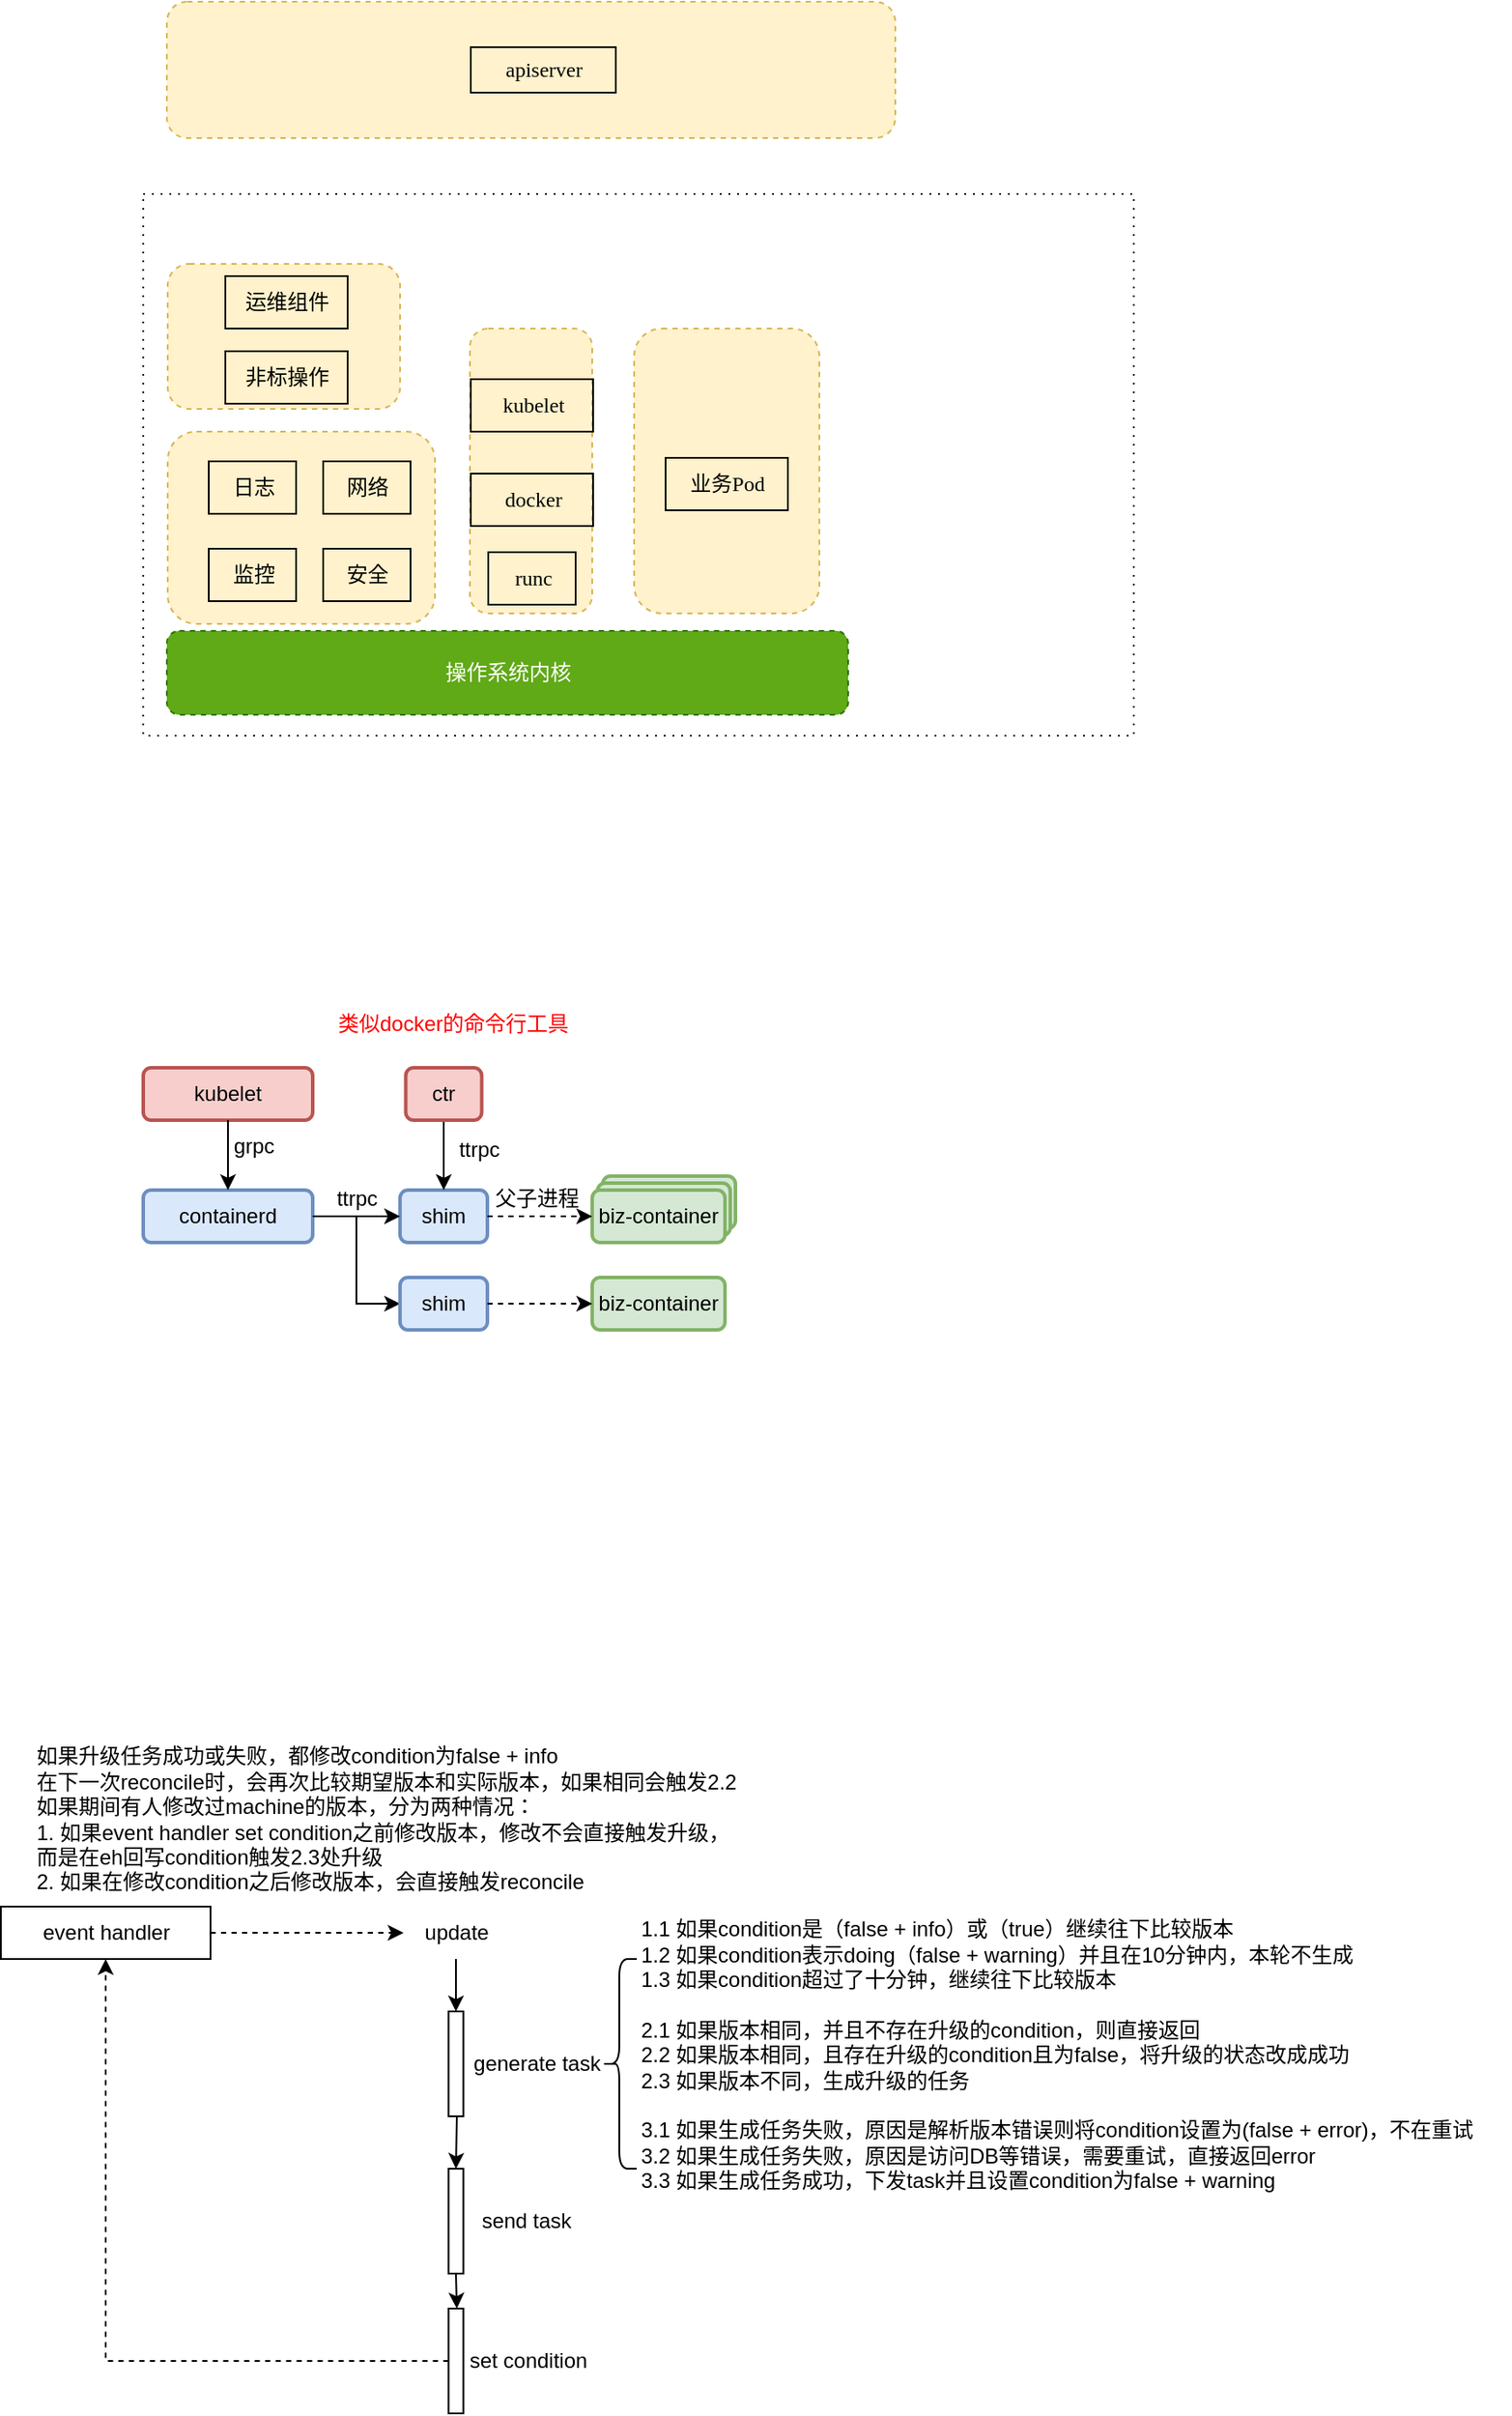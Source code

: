 <mxfile version="20.8.13" type="github">
  <diagram id="cJuy4rX8pp-478NlME3G" name="第 1 页">
    <mxGraphModel dx="1242" dy="742" grid="1" gridSize="10" guides="1" tooltips="1" connect="1" arrows="1" fold="1" page="1" pageScale="1" pageWidth="827" pageHeight="1169" math="0" shadow="0">
      <root>
        <mxCell id="0" />
        <mxCell id="1" parent="0" />
        <mxCell id="cF7I4DhwhSZbUbIOP7T6-1" value="" style="rounded=1;whiteSpace=wrap;html=1;dashed=1;fillColor=#fff2cc;strokeColor=#d6b656;" parent="1" vertex="1">
          <mxGeometry x="146.5" y="270" width="417" height="78" as="geometry" />
        </mxCell>
        <mxCell id="cF7I4DhwhSZbUbIOP7T6-3" value="apiserver" style="text;html=1;align=center;verticalAlign=middle;resizable=0;points=[];autosize=1;strokeColor=default;fillColor=none;fontFamily=source code pro;" parent="1" vertex="1">
          <mxGeometry x="320.5" y="296" width="83" height="26" as="geometry" />
        </mxCell>
        <mxCell id="cF7I4DhwhSZbUbIOP7T6-4" value="" style="rounded=0;whiteSpace=wrap;html=1;dashed=1;fontFamily=source code pro;dashPattern=1 4;" parent="1" vertex="1">
          <mxGeometry x="133" y="380" width="567" height="310" as="geometry" />
        </mxCell>
        <mxCell id="cF7I4DhwhSZbUbIOP7T6-6" value="操作系统内核" style="rounded=1;whiteSpace=wrap;html=1;dashed=1;fillColor=#60a917;strokeColor=#2D7600;fontColor=#ffffff;" parent="1" vertex="1">
          <mxGeometry x="146.5" y="630" width="390" height="48" as="geometry" />
        </mxCell>
        <mxCell id="cF7I4DhwhSZbUbIOP7T6-9" value="" style="rounded=1;whiteSpace=wrap;html=1;dashed=1;fillColor=#fff2cc;strokeColor=#d6b656;" parent="1" vertex="1">
          <mxGeometry x="320" y="457" width="70" height="163" as="geometry" />
        </mxCell>
        <mxCell id="cF7I4DhwhSZbUbIOP7T6-10" value="" style="rounded=1;whiteSpace=wrap;html=1;dashed=1;fillColor=#fff2cc;strokeColor=#d6b656;" parent="1" vertex="1">
          <mxGeometry x="414" y="457" width="106" height="163" as="geometry" />
        </mxCell>
        <mxCell id="cF7I4DhwhSZbUbIOP7T6-12" value="" style="rounded=1;whiteSpace=wrap;html=1;dashed=1;fillColor=#fff2cc;strokeColor=#d6b656;" parent="1" vertex="1">
          <mxGeometry x="147" y="516" width="153" height="110" as="geometry" />
        </mxCell>
        <mxCell id="cF7I4DhwhSZbUbIOP7T6-13" value="" style="rounded=1;whiteSpace=wrap;html=1;dashed=1;fillColor=#fff2cc;strokeColor=#d6b656;" parent="1" vertex="1">
          <mxGeometry x="147" y="420" width="133" height="83" as="geometry" />
        </mxCell>
        <mxCell id="cF7I4DhwhSZbUbIOP7T6-14" value="kubelet" style="text;html=1;align=center;verticalAlign=middle;resizable=0;points=[];autosize=1;strokeColor=default;fillColor=none;fontFamily=source code pro;" parent="1" vertex="1">
          <mxGeometry x="320.5" y="486" width="70" height="30" as="geometry" />
        </mxCell>
        <mxCell id="cF7I4DhwhSZbUbIOP7T6-15" value="docker" style="text;html=1;align=center;verticalAlign=middle;resizable=0;points=[];autosize=1;strokeColor=default;fillColor=none;fontFamily=source code pro;" parent="1" vertex="1">
          <mxGeometry x="320.5" y="540" width="70" height="30" as="geometry" />
        </mxCell>
        <mxCell id="cF7I4DhwhSZbUbIOP7T6-16" value="runc" style="text;html=1;align=center;verticalAlign=middle;resizable=0;points=[];autosize=1;strokeColor=default;fillColor=none;fontFamily=source code pro;" parent="1" vertex="1">
          <mxGeometry x="330.5" y="585" width="50" height="30" as="geometry" />
        </mxCell>
        <mxCell id="cF7I4DhwhSZbUbIOP7T6-17" value="业务Pod" style="text;html=1;align=center;verticalAlign=middle;resizable=0;points=[];autosize=1;strokeColor=default;fillColor=none;fontFamily=source code pro;" parent="1" vertex="1">
          <mxGeometry x="432" y="531" width="70" height="30" as="geometry" />
        </mxCell>
        <mxCell id="cF7I4DhwhSZbUbIOP7T6-18" value="日志" style="text;html=1;align=center;verticalAlign=middle;resizable=0;points=[];autosize=1;strokeColor=default;fillColor=none;fontFamily=source code pro;" parent="1" vertex="1">
          <mxGeometry x="170.5" y="533" width="50" height="30" as="geometry" />
        </mxCell>
        <mxCell id="cF7I4DhwhSZbUbIOP7T6-19" value="网络" style="text;html=1;align=center;verticalAlign=middle;resizable=0;points=[];autosize=1;strokeColor=default;fillColor=none;fontFamily=source code pro;" parent="1" vertex="1">
          <mxGeometry x="236" y="533" width="50" height="30" as="geometry" />
        </mxCell>
        <mxCell id="cF7I4DhwhSZbUbIOP7T6-20" value="监控" style="text;html=1;align=center;verticalAlign=middle;resizable=0;points=[];autosize=1;strokeColor=default;fillColor=none;fontFamily=source code pro;" parent="1" vertex="1">
          <mxGeometry x="170.5" y="583" width="50" height="30" as="geometry" />
        </mxCell>
        <mxCell id="cF7I4DhwhSZbUbIOP7T6-21" value="安全" style="text;html=1;align=center;verticalAlign=middle;resizable=0;points=[];autosize=1;strokeColor=default;fillColor=none;fontFamily=source code pro;" parent="1" vertex="1">
          <mxGeometry x="236" y="583" width="50" height="30" as="geometry" />
        </mxCell>
        <mxCell id="cF7I4DhwhSZbUbIOP7T6-22" value="运维组件" style="text;html=1;align=center;verticalAlign=middle;resizable=0;points=[];autosize=1;strokeColor=default;fillColor=none;fontFamily=source code pro;" parent="1" vertex="1">
          <mxGeometry x="180" y="427" width="70" height="30" as="geometry" />
        </mxCell>
        <mxCell id="cF7I4DhwhSZbUbIOP7T6-23" value="非标操作" style="text;html=1;align=center;verticalAlign=middle;resizable=0;points=[];autosize=1;strokeColor=default;fillColor=none;fontFamily=source code pro;" parent="1" vertex="1">
          <mxGeometry x="180" y="470" width="70" height="30" as="geometry" />
        </mxCell>
        <mxCell id="cF7I4DhwhSZbUbIOP7T6-24" value="kubelet" style="rounded=1;whiteSpace=wrap;html=1;fillColor=#f8cecc;strokeColor=#b85450;strokeWidth=2;" parent="1" vertex="1">
          <mxGeometry x="133" y="880" width="97" height="30" as="geometry" />
        </mxCell>
        <mxCell id="cF7I4DhwhSZbUbIOP7T6-46" style="edgeStyle=orthogonalEdgeStyle;rounded=0;orthogonalLoop=1;jettySize=auto;html=1;exitX=1;exitY=0.5;exitDx=0;exitDy=0;entryX=0;entryY=0.5;entryDx=0;entryDy=0;fontFamily=Helvetica;fontColor=#000000;" parent="1" source="cF7I4DhwhSZbUbIOP7T6-25" target="cF7I4DhwhSZbUbIOP7T6-41" edge="1">
          <mxGeometry relative="1" as="geometry" />
        </mxCell>
        <mxCell id="cF7I4DhwhSZbUbIOP7T6-25" value="containerd" style="rounded=1;whiteSpace=wrap;html=1;fillColor=#dae8fc;strokeColor=#6c8ebf;strokeWidth=2;" parent="1" vertex="1">
          <mxGeometry x="133" y="950" width="97" height="30" as="geometry" />
        </mxCell>
        <mxCell id="cF7I4DhwhSZbUbIOP7T6-26" value="" style="endArrow=classic;html=1;rounded=0;fontFamily=source code pro;fontColor=#000000;exitX=0.5;exitY=1;exitDx=0;exitDy=0;entryX=0.5;entryY=0;entryDx=0;entryDy=0;" parent="1" source="cF7I4DhwhSZbUbIOP7T6-24" target="cF7I4DhwhSZbUbIOP7T6-25" edge="1">
          <mxGeometry width="50" height="50" relative="1" as="geometry">
            <mxPoint x="360" y="930" as="sourcePoint" />
            <mxPoint x="410" y="880" as="targetPoint" />
          </mxGeometry>
        </mxCell>
        <mxCell id="cF7I4DhwhSZbUbIOP7T6-27" value="shim" style="rounded=1;whiteSpace=wrap;html=1;fillColor=#dae8fc;strokeColor=#6c8ebf;strokeWidth=2;" parent="1" vertex="1">
          <mxGeometry x="280" y="950" width="50" height="30" as="geometry" />
        </mxCell>
        <mxCell id="cF7I4DhwhSZbUbIOP7T6-28" value="grpc" style="text;html=1;align=center;verticalAlign=middle;resizable=0;points=[];autosize=1;strokeColor=none;fillColor=none;fontFamily=Helvetica;fontColor=#000000;" parent="1" vertex="1">
          <mxGeometry x="170.5" y="910" width="50" height="30" as="geometry" />
        </mxCell>
        <mxCell id="cF7I4DhwhSZbUbIOP7T6-29" value="biz-container" style="rounded=1;whiteSpace=wrap;html=1;fillColor=#d5e8d4;strokeColor=#82b366;strokeWidth=2;" parent="1" vertex="1">
          <mxGeometry x="396" y="942" width="76" height="30" as="geometry" />
        </mxCell>
        <mxCell id="cF7I4DhwhSZbUbIOP7T6-30" value="biz-container" style="rounded=1;whiteSpace=wrap;html=1;fillColor=#d5e8d4;strokeColor=#82b366;strokeWidth=2;" parent="1" vertex="1">
          <mxGeometry x="393" y="946" width="76" height="30" as="geometry" />
        </mxCell>
        <mxCell id="cF7I4DhwhSZbUbIOP7T6-31" value="biz-container" style="rounded=1;whiteSpace=wrap;html=1;fillColor=#d5e8d4;strokeColor=#82b366;strokeWidth=2;" parent="1" vertex="1">
          <mxGeometry x="390" y="950" width="76" height="30" as="geometry" />
        </mxCell>
        <mxCell id="cF7I4DhwhSZbUbIOP7T6-32" value="" style="endArrow=classic;html=1;rounded=0;fontFamily=Helvetica;fontColor=#000000;exitX=1;exitY=0.5;exitDx=0;exitDy=0;entryX=0;entryY=0.5;entryDx=0;entryDy=0;dashed=1;" parent="1" source="cF7I4DhwhSZbUbIOP7T6-27" target="cF7I4DhwhSZbUbIOP7T6-31" edge="1">
          <mxGeometry width="50" height="50" relative="1" as="geometry">
            <mxPoint x="360" y="920" as="sourcePoint" />
            <mxPoint x="410" y="870" as="targetPoint" />
          </mxGeometry>
        </mxCell>
        <mxCell id="cF7I4DhwhSZbUbIOP7T6-35" value="父子进程" style="text;html=1;align=center;verticalAlign=middle;resizable=0;points=[];autosize=1;strokeColor=none;fillColor=none;fontFamily=Helvetica;fontColor=#000000;" parent="1" vertex="1">
          <mxGeometry x="323" y="940" width="70" height="30" as="geometry" />
        </mxCell>
        <mxCell id="cF7I4DhwhSZbUbIOP7T6-36" value="" style="endArrow=classic;html=1;rounded=0;fontFamily=Helvetica;fontColor=#000000;exitX=1;exitY=0.5;exitDx=0;exitDy=0;entryX=0;entryY=0.5;entryDx=0;entryDy=0;" parent="1" source="cF7I4DhwhSZbUbIOP7T6-25" target="cF7I4DhwhSZbUbIOP7T6-27" edge="1">
          <mxGeometry width="50" height="50" relative="1" as="geometry">
            <mxPoint x="360" y="920" as="sourcePoint" />
            <mxPoint x="410" y="870" as="targetPoint" />
          </mxGeometry>
        </mxCell>
        <mxCell id="cF7I4DhwhSZbUbIOP7T6-37" value="ttrpc" style="text;html=1;align=center;verticalAlign=middle;resizable=0;points=[];autosize=1;strokeColor=none;fillColor=none;fontFamily=Helvetica;fontColor=#000000;" parent="1" vertex="1">
          <mxGeometry x="230" y="940" width="50" height="30" as="geometry" />
        </mxCell>
        <mxCell id="cF7I4DhwhSZbUbIOP7T6-39" style="edgeStyle=orthogonalEdgeStyle;rounded=0;orthogonalLoop=1;jettySize=auto;html=1;exitX=0.5;exitY=1;exitDx=0;exitDy=0;entryX=0.5;entryY=0;entryDx=0;entryDy=0;fontFamily=Helvetica;fontColor=#000000;" parent="1" source="cF7I4DhwhSZbUbIOP7T6-38" target="cF7I4DhwhSZbUbIOP7T6-27" edge="1">
          <mxGeometry relative="1" as="geometry" />
        </mxCell>
        <mxCell id="cF7I4DhwhSZbUbIOP7T6-38" value="ctr" style="rounded=1;whiteSpace=wrap;html=1;fillColor=#f8cecc;strokeColor=#b85450;strokeWidth=2;" parent="1" vertex="1">
          <mxGeometry x="283.25" y="880" width="43.5" height="30" as="geometry" />
        </mxCell>
        <mxCell id="cF7I4DhwhSZbUbIOP7T6-40" value="ttrpc" style="text;html=1;align=center;verticalAlign=middle;resizable=0;points=[];autosize=1;strokeColor=none;fillColor=none;fontFamily=Helvetica;fontColor=#000000;" parent="1" vertex="1">
          <mxGeometry x="300" y="912" width="50" height="30" as="geometry" />
        </mxCell>
        <mxCell id="cF7I4DhwhSZbUbIOP7T6-41" value="shim" style="rounded=1;whiteSpace=wrap;html=1;fillColor=#dae8fc;strokeColor=#6c8ebf;strokeWidth=2;" parent="1" vertex="1">
          <mxGeometry x="280" y="1000" width="50" height="30" as="geometry" />
        </mxCell>
        <mxCell id="cF7I4DhwhSZbUbIOP7T6-44" value="biz-container" style="rounded=1;whiteSpace=wrap;html=1;fillColor=#d5e8d4;strokeColor=#82b366;strokeWidth=2;" parent="1" vertex="1">
          <mxGeometry x="390" y="1000" width="76" height="30" as="geometry" />
        </mxCell>
        <mxCell id="cF7I4DhwhSZbUbIOP7T6-45" value="" style="endArrow=classic;html=1;rounded=0;fontFamily=Helvetica;fontColor=#000000;entryX=0;entryY=0.5;entryDx=0;entryDy=0;exitX=1;exitY=0.5;exitDx=0;exitDy=0;dashed=1;" parent="1" source="cF7I4DhwhSZbUbIOP7T6-41" target="cF7I4DhwhSZbUbIOP7T6-44" edge="1">
          <mxGeometry width="50" height="50" relative="1" as="geometry">
            <mxPoint x="360" y="920" as="sourcePoint" />
            <mxPoint x="410" y="870" as="targetPoint" />
          </mxGeometry>
        </mxCell>
        <mxCell id="cF7I4DhwhSZbUbIOP7T6-47" value="类似docker的命令行工具" style="text;html=1;align=center;verticalAlign=middle;resizable=0;points=[];autosize=1;strokeColor=none;fillColor=none;fontFamily=Helvetica;fontColor=#FF0000;strokeWidth=2;" parent="1" vertex="1">
          <mxGeometry x="230" y="840" width="160" height="30" as="geometry" />
        </mxCell>
        <mxCell id="K1Vx9DCw9Tv5coY27zZS-1" value="update" style="text;html=1;align=center;verticalAlign=middle;resizable=0;points=[];autosize=1;strokeColor=none;fillColor=none;" vertex="1" parent="1">
          <mxGeometry x="282" y="1360" width="60" height="30" as="geometry" />
        </mxCell>
        <mxCell id="K1Vx9DCw9Tv5coY27zZS-4" value="" style="rounded=0;whiteSpace=wrap;html=1;" vertex="1" parent="1">
          <mxGeometry x="307.75" y="1420" width="8.5" height="60" as="geometry" />
        </mxCell>
        <mxCell id="K1Vx9DCw9Tv5coY27zZS-5" value="" style="endArrow=classic;html=1;rounded=0;entryX=0.5;entryY=0;entryDx=0;entryDy=0;" edge="1" parent="1" source="K1Vx9DCw9Tv5coY27zZS-1" target="K1Vx9DCw9Tv5coY27zZS-4">
          <mxGeometry width="50" height="50" relative="1" as="geometry">
            <mxPoint x="401.5" y="1340" as="sourcePoint" />
            <mxPoint x="451.5" y="1290" as="targetPoint" />
          </mxGeometry>
        </mxCell>
        <mxCell id="K1Vx9DCw9Tv5coY27zZS-6" value="generate task" style="text;html=1;align=center;verticalAlign=middle;resizable=0;points=[];autosize=1;strokeColor=none;fillColor=none;" vertex="1" parent="1">
          <mxGeometry x="307.75" y="1435" width="100" height="30" as="geometry" />
        </mxCell>
        <mxCell id="K1Vx9DCw9Tv5coY27zZS-7" value="" style="shape=curlyBracket;whiteSpace=wrap;html=1;rounded=1;labelPosition=left;verticalLabelPosition=middle;align=right;verticalAlign=middle;" vertex="1" parent="1">
          <mxGeometry x="395.5" y="1390" width="20" height="120" as="geometry" />
        </mxCell>
        <mxCell id="K1Vx9DCw9Tv5coY27zZS-8" value="1.1 如果condition是（false + info）或（true）继续往下比较版本&lt;br style=&quot;font-size: 12px;&quot;&gt;1.2 如果condition表示doing（false + warning）并且在10分钟内，本轮不生成&lt;br style=&quot;font-size: 12px;&quot;&gt;1.3 如果condition超过了十分钟，继续往下比较版本&lt;br&gt;&lt;br&gt;2.1 如果版本相同，并且不存在升级的condition，则直接返回&lt;br&gt;2.2 如果版本相同，且存在升级的condition且为false，将升级的状态改成成功&lt;br&gt;2.3 如果版本不同，生成升级的任务&lt;br&gt;&lt;br&gt;3.1 如果生成任务失败，原因是解析版本错误则将condition设置为(false + error)，不在重试&lt;br&gt;3.2 如果生成任务失败，原因是访问DB等错误，需要重试，直接返回error&lt;br&gt;3.3 如果生成任务成功，下发task并且设置condition为false + warning" style="text;html=1;align=left;verticalAlign=middle;resizable=0;points=[];autosize=1;strokeColor=none;fillColor=none;spacingTop=0;fontSize=12;" vertex="1" parent="1">
          <mxGeometry x="415.5" y="1360" width="500" height="170" as="geometry" />
        </mxCell>
        <mxCell id="K1Vx9DCw9Tv5coY27zZS-11" value="" style="rounded=0;whiteSpace=wrap;html=1;" vertex="1" parent="1">
          <mxGeometry x="307.75" y="1510" width="8.5" height="60" as="geometry" />
        </mxCell>
        <mxCell id="K1Vx9DCw9Tv5coY27zZS-12" value="" style="endArrow=classic;html=1;rounded=0;entryX=0.5;entryY=0;entryDx=0;entryDy=0;" edge="1" parent="1" target="K1Vx9DCw9Tv5coY27zZS-11">
          <mxGeometry width="50" height="50" relative="1" as="geometry">
            <mxPoint x="312.5" y="1480" as="sourcePoint" />
            <mxPoint x="322" y="1430" as="targetPoint" />
          </mxGeometry>
        </mxCell>
        <mxCell id="K1Vx9DCw9Tv5coY27zZS-13" value="" style="rounded=0;whiteSpace=wrap;html=1;" vertex="1" parent="1">
          <mxGeometry x="307.75" y="1590" width="8.5" height="60" as="geometry" />
        </mxCell>
        <mxCell id="K1Vx9DCw9Tv5coY27zZS-14" value="send task" style="text;html=1;align=center;verticalAlign=middle;resizable=0;points=[];autosize=1;strokeColor=none;fillColor=none;fontSize=12;" vertex="1" parent="1">
          <mxGeometry x="316.5" y="1525" width="70" height="30" as="geometry" />
        </mxCell>
        <mxCell id="K1Vx9DCw9Tv5coY27zZS-15" value="set condition" style="text;html=1;align=center;verticalAlign=middle;resizable=0;points=[];autosize=1;strokeColor=none;fillColor=none;fontSize=12;" vertex="1" parent="1">
          <mxGeometry x="308" y="1605" width="90" height="30" as="geometry" />
        </mxCell>
        <mxCell id="K1Vx9DCw9Tv5coY27zZS-16" value="" style="endArrow=classic;html=1;rounded=0;exitX=0.5;exitY=1;exitDx=0;exitDy=0;" edge="1" parent="1" source="K1Vx9DCw9Tv5coY27zZS-11">
          <mxGeometry width="50" height="50" relative="1" as="geometry">
            <mxPoint x="322" y="1400" as="sourcePoint" />
            <mxPoint x="312.5" y="1590" as="targetPoint" />
          </mxGeometry>
        </mxCell>
        <mxCell id="K1Vx9DCw9Tv5coY27zZS-18" value="event handler" style="rounded=0;whiteSpace=wrap;html=1;fontSize=12;" vertex="1" parent="1">
          <mxGeometry x="51.5" y="1360" width="120" height="30" as="geometry" />
        </mxCell>
        <mxCell id="K1Vx9DCw9Tv5coY27zZS-19" value="" style="endArrow=classic;html=1;rounded=0;fontSize=12;exitX=0;exitY=0.5;exitDx=0;exitDy=0;entryX=0.5;entryY=1;entryDx=0;entryDy=0;dashed=1;edgeStyle=orthogonalEdgeStyle;" edge="1" parent="1" source="K1Vx9DCw9Tv5coY27zZS-13" target="K1Vx9DCw9Tv5coY27zZS-18">
          <mxGeometry width="50" height="50" relative="1" as="geometry">
            <mxPoint x="401.5" y="1360" as="sourcePoint" />
            <mxPoint x="451.5" y="1310" as="targetPoint" />
          </mxGeometry>
        </mxCell>
        <mxCell id="K1Vx9DCw9Tv5coY27zZS-20" value="" style="endArrow=classic;html=1;rounded=0;dashed=1;fontSize=12;exitX=1;exitY=0.5;exitDx=0;exitDy=0;" edge="1" parent="1" source="K1Vx9DCw9Tv5coY27zZS-18" target="K1Vx9DCw9Tv5coY27zZS-1">
          <mxGeometry width="50" height="50" relative="1" as="geometry">
            <mxPoint x="401.5" y="1360" as="sourcePoint" />
            <mxPoint x="451.5" y="1310" as="targetPoint" />
          </mxGeometry>
        </mxCell>
        <mxCell id="K1Vx9DCw9Tv5coY27zZS-21" value="如果升级任务成功或失败，都修改condition为false + info&lt;br&gt;在下一次reconcile时，会再次比较期望版本和实际版本，如果相同会触发2.2&lt;br&gt;如果期间有人修改过machine的版本，分为两种情况：&lt;br&gt;1. 如果event handler set condition之前修改版本，修改不会直接触发升级，&lt;br&gt;而是在eh回写condition触发2.3处升级&lt;br&gt;2. 如果在修改condition之后修改版本，会直接触发reconcile" style="text;html=1;align=left;verticalAlign=middle;resizable=0;points=[];autosize=1;strokeColor=none;fillColor=none;fontSize=12;" vertex="1" parent="1">
          <mxGeometry x="70" y="1260" width="420" height="100" as="geometry" />
        </mxCell>
      </root>
    </mxGraphModel>
  </diagram>
</mxfile>
